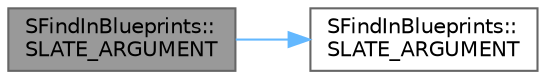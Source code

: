 digraph "SFindInBlueprints::SLATE_ARGUMENT"
{
 // INTERACTIVE_SVG=YES
 // LATEX_PDF_SIZE
  bgcolor="transparent";
  edge [fontname=Helvetica,fontsize=10,labelfontname=Helvetica,labelfontsize=10];
  node [fontname=Helvetica,fontsize=10,shape=box,height=0.2,width=0.4];
  rankdir="LR";
  Node1 [id="Node000001",label="SFindInBlueprints::\lSLATE_ARGUMENT",height=0.2,width=0.4,color="gray40", fillcolor="grey60", style="filled", fontcolor="black",tooltip=" "];
  Node1 -> Node2 [id="edge1_Node000001_Node000002",color="steelblue1",style="solid",tooltip=" "];
  Node2 [id="Node000002",label="SFindInBlueprints::\lSLATE_ARGUMENT",height=0.2,width=0.4,color="grey40", fillcolor="white", style="filled",URL="$d2/dd8/classSFindInBlueprints.html#ac66f5a3254bcbdde9b75692702a3d399",tooltip=" "];
}
